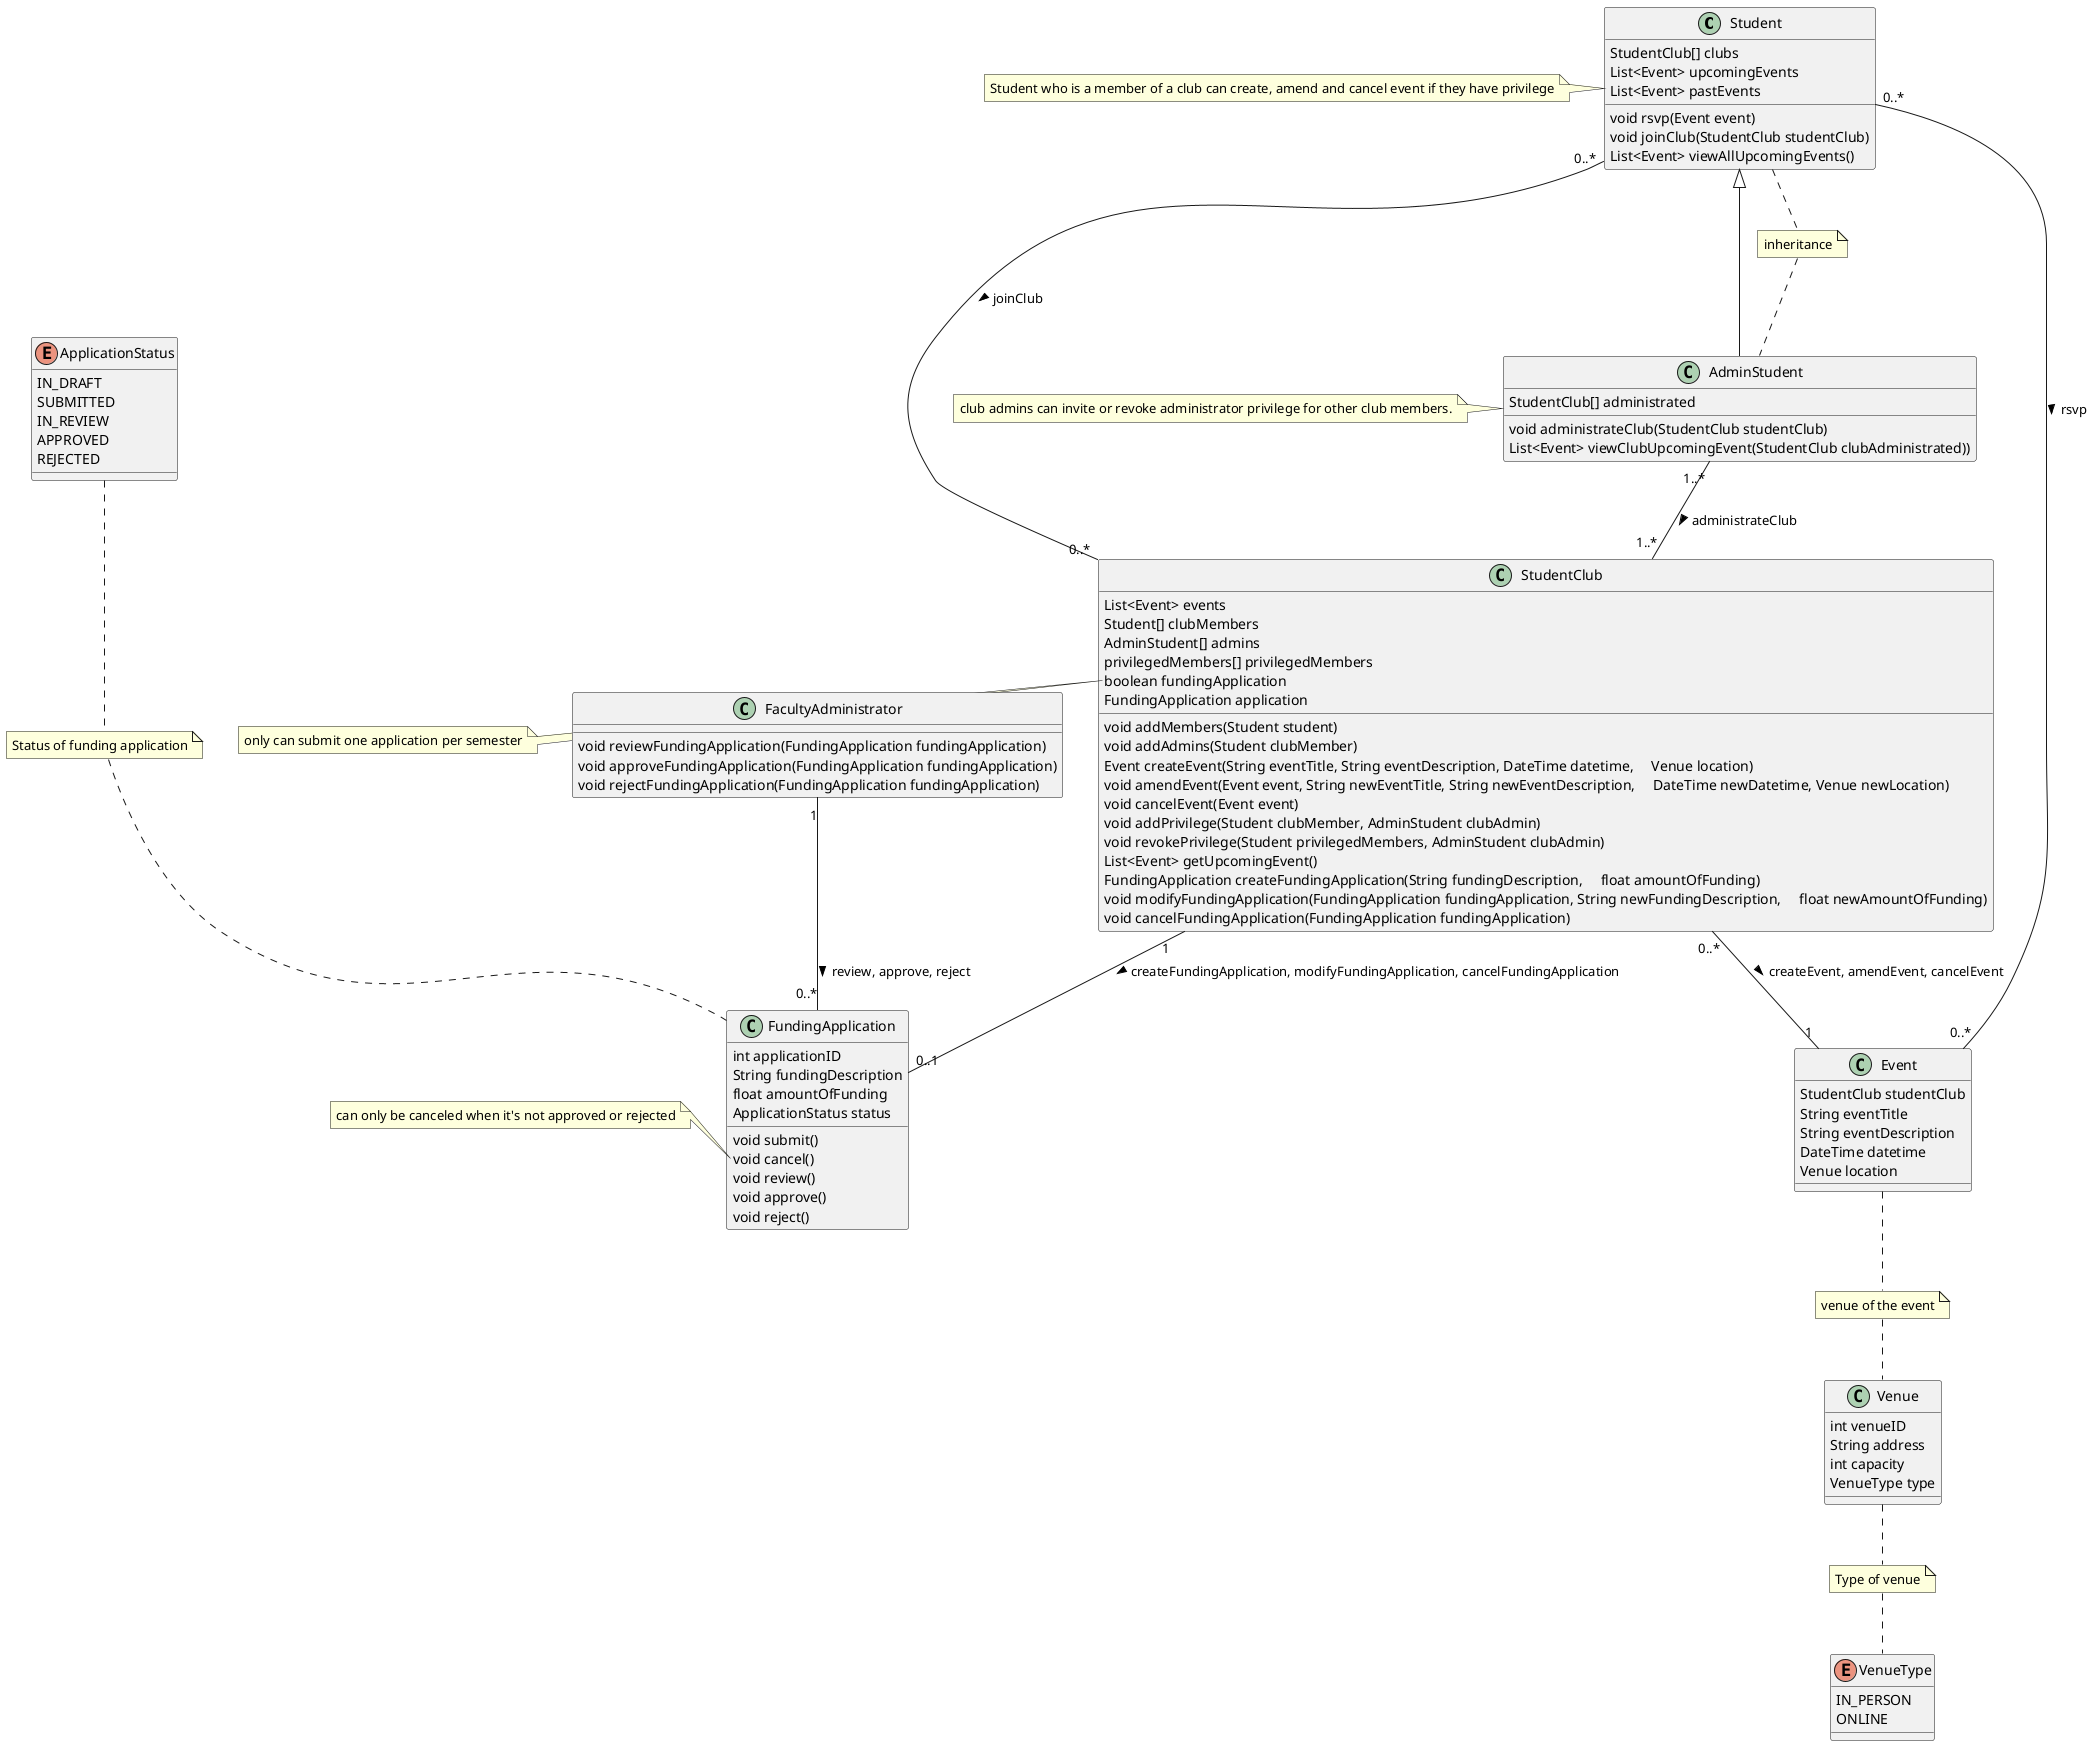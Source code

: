 @startuml
class Student {
    StudentClub[] clubs
    List<Event> upcomingEvents
    List<Event> pastEvents
    void rsvp(Event event)
    void joinClub(StudentClub studentClub)
    List<Event> viewAllUpcomingEvents()
}
note left of Student: Student who is a member of a club can create, amend and cancel event if \
they have privilege

class AdminStudent extends Student {
    StudentClub[] administrated
    void administrateClub(StudentClub studentClub)
    List<Event> viewClubUpcomingEvent(StudentClub clubAdministrated))
}
note left of AdminStudent: club admins can invite or revoke administrator privilege \
for other club members.

note "inheritance" as N1
Student .. N1
N1 .. AdminStudent

class StudentClub {
    List<Event> events
    Student[] clubMembers
    AdminStudent[] admins
    privilegedMembers[] privilegedMembers
    boolean fundingApplication
    FundingApplication application
    void addMembers(Student student)
    void addAdmins(Student clubMember)
    Event createEvent(String eventTitle, String eventDescription, DateTime datetime, \
    Venue location)
    void amendEvent(Event event, String newEventTitle, String newEventDescription, \
    DateTime newDatetime, Venue newLocation)
    void cancelEvent(Event event)
    void addPrivilege(Student clubMember, AdminStudent clubAdmin)
    void revokePrivilege(Student privilegedMembers, AdminStudent clubAdmin)
    List<Event> getUpcomingEvent()
    FundingApplication createFundingApplication(String fundingDescription, \
    float amountOfFunding)
    void modifyFundingApplication(FundingApplication fundingApplication, String newFundingDescription, \
    float newAmountOfFunding)
    void cancelFundingApplication(FundingApplication fundingApplication)
}

note left of StudentClub::fundingApplication
    only can submit one application per semester
end note

class Venue {
    int venueID
    String address
    int capacity
    VenueType type
}

enum VenueType {
    IN_PERSON
    ONLINE
}

class Event {
    StudentClub studentClub
    String eventTitle
    String eventDescription
    DateTime datetime
    Venue location
}

note "venue of the event" as N2
Event .. N2
N2 .. Venue
note "Type of venue" as N3
Venue .. N3
N3 .. VenueType

class FundingApplication {
    int applicationID
    String fundingDescription
    float amountOfFunding
    ApplicationStatus status
    void submit()
    void cancel()
    void review()
    void approve()
    void reject()
}

note left of FundingApplication::cancel()
    can only be canceled when it's not approved or rejected
end note

enum ApplicationStatus {
    IN_DRAFT
    SUBMITTED
    IN_REVIEW
    APPROVED
    REJECTED
}

note "Status of funding application" as N4
ApplicationStatus .. N4
N4 .. FundingApplication

class FacultyAdministrator {
    void reviewFundingApplication(FundingApplication fundingApplication)
    void approveFundingApplication(FundingApplication fundingApplication)
    void rejectFundingApplication(FundingApplication fundingApplication)
}

Student "0..*" -- "0..*" Event : rsvp >
AdminStudent "1..*" -- "1..*" StudentClub : administrateClub >
Student "0..*" -- "0..*" StudentClub : joinClub >
StudentClub "0..*" -- "1" Event : createEvent, amendEvent, cancelEvent >
StudentClub "1" -- "0..1" FundingApplication : createFundingApplication, \
modifyFundingApplication, cancelFundingApplication >
FacultyAdministrator "1" -- "0..*" FundingApplication : review, approve, reject >


@enduml

